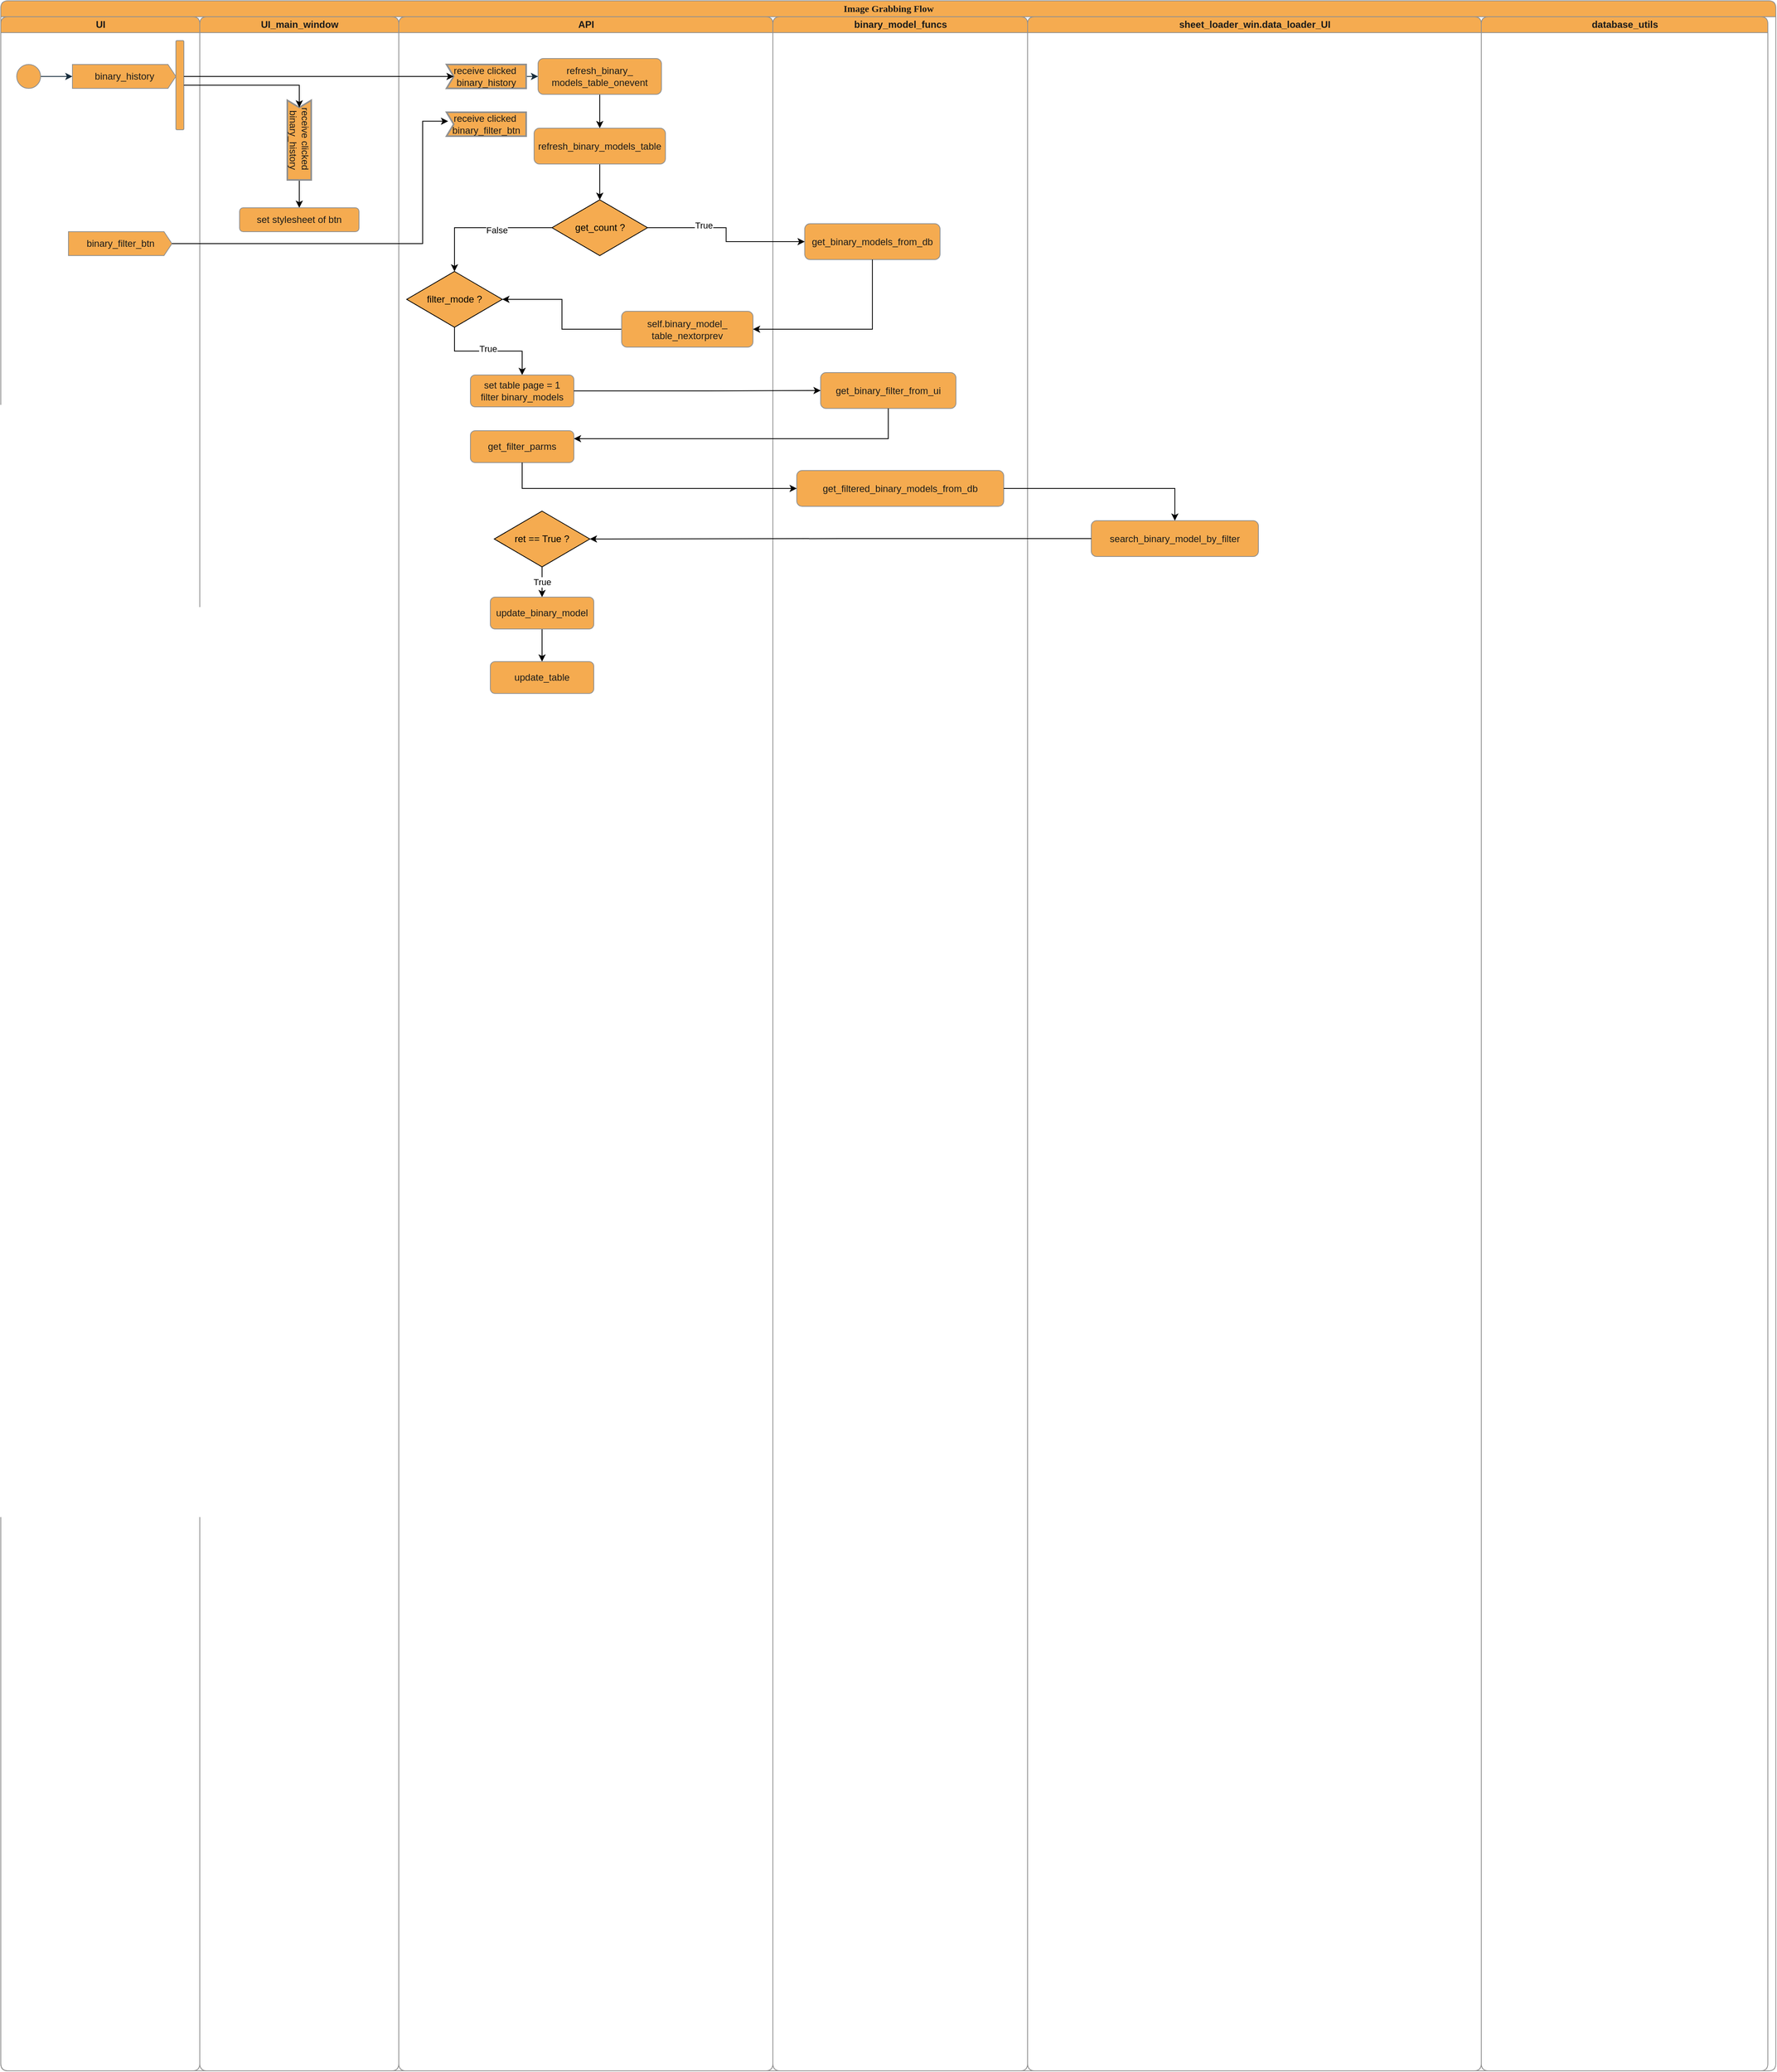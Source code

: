 <mxfile version="21.1.2" type="device">
  <diagram name="Page-1" id="0783ab3e-0a74-02c8-0abd-f7b4e66b4bec">
    <mxGraphModel dx="1703" dy="1065" grid="1" gridSize="10" guides="1" tooltips="1" connect="1" arrows="1" fold="1" page="1" pageScale="1" pageWidth="850" pageHeight="1400" background="none" math="0" shadow="0">
      <root>
        <mxCell id="0" />
        <mxCell id="1" parent="0" />
        <mxCell id="1c1d494c118603dd-1" value="Image Grabbing Flow" style="swimlane;html=1;childLayout=stackLayout;startSize=20;rounded=1;shadow=0;comic=0;labelBackgroundColor=none;strokeWidth=1;fontFamily=Verdana;fontSize=12;align=center;fillColor=#F5AB50;strokeColor=#909090;fontColor=#1A1A1A;" parent="1" vertex="1">
          <mxGeometry x="330" y="20" width="2230" height="2600" as="geometry" />
        </mxCell>
        <mxCell id="1c1d494c118603dd-2" value="UI" style="swimlane;html=1;startSize=20;labelBackgroundColor=none;fillColor=#F5AB50;strokeColor=#909090;fontColor=#1A1A1A;rounded=1;" parent="1c1d494c118603dd-1" vertex="1">
          <mxGeometry y="20" width="250" height="2580" as="geometry">
            <mxRectangle y="20" width="40" height="2770" as="alternateBounds" />
          </mxGeometry>
        </mxCell>
        <mxCell id="0ttMGwkUPAn2IfLDutRi-9" style="edgeStyle=orthogonalEdgeStyle;rounded=1;orthogonalLoop=1;jettySize=auto;html=1;strokeColor=#182E3E;fontColor=default;labelBackgroundColor=none;" parent="1c1d494c118603dd-2" source="60571a20871a0731-4" target="0ttMGwkUPAn2IfLDutRi-3" edge="1">
          <mxGeometry relative="1" as="geometry">
            <Array as="points">
              <mxPoint x="90" y="75" />
            </Array>
          </mxGeometry>
        </mxCell>
        <mxCell id="60571a20871a0731-4" value="" style="ellipse;whiteSpace=wrap;html=1;rounded=1;shadow=0;comic=0;labelBackgroundColor=none;strokeWidth=1;fillColor=#F5AB50;fontFamily=Verdana;fontSize=12;align=center;strokeColor=#909090;fontColor=#1A1A1A;" parent="1c1d494c118603dd-2" vertex="1">
          <mxGeometry x="20" y="60" width="30" height="30" as="geometry" />
        </mxCell>
        <mxCell id="0ttMGwkUPAn2IfLDutRi-3" value="binary_history" style="html=1;shadow=0;dashed=0;align=center;verticalAlign=middle;shape=mxgraph.arrows2.arrow;dy=0;dx=10;notch=0;labelBackgroundColor=none;fillColor=#F5AB50;strokeColor=#909090;fontColor=#1A1A1A;rounded=1;" parent="1c1d494c118603dd-2" vertex="1">
          <mxGeometry x="90" y="60" width="130" height="30" as="geometry" />
        </mxCell>
        <mxCell id="LzMdF5yWvqr9AUWOiEUe-1" value="" style="whiteSpace=wrap;html=1;rounded=1;shadow=0;comic=0;labelBackgroundColor=none;strokeWidth=1;fillColor=#F5AB50;fontFamily=Verdana;fontSize=12;align=center;rotation=0;direction=north;strokeColor=#909090;fontColor=#1A1A1A;" parent="1c1d494c118603dd-2" vertex="1">
          <mxGeometry x="220" y="30" width="10" height="112" as="geometry" />
        </mxCell>
        <mxCell id="ZyaZuUTQX9E7n-YZ997y-89" value="binary_filter_btn" style="html=1;shadow=0;dashed=0;align=center;verticalAlign=middle;shape=mxgraph.arrows2.arrow;dy=0;dx=10;notch=0;labelBackgroundColor=none;fillColor=#F5AB50;strokeColor=#909090;fontColor=#1A1A1A;rounded=1;" vertex="1" parent="1c1d494c118603dd-2">
          <mxGeometry x="85" y="270" width="130" height="30" as="geometry" />
        </mxCell>
        <mxCell id="1c1d494c118603dd-3" value="UI_main_window" style="swimlane;html=1;startSize=20;labelBackgroundColor=none;fillColor=#F5AB50;strokeColor=#909090;fontColor=#1A1A1A;rounded=1;" parent="1c1d494c118603dd-1" vertex="1">
          <mxGeometry x="250" y="20" width="250" height="2580" as="geometry" />
        </mxCell>
        <mxCell id="LzMdF5yWvqr9AUWOiEUe-7" style="edgeStyle=orthogonalEdgeStyle;rounded=0;orthogonalLoop=1;jettySize=auto;html=1;" parent="1c1d494c118603dd-3" source="LzMdF5yWvqr9AUWOiEUe-3" target="0ttMGwkUPAn2IfLDutRi-56" edge="1">
          <mxGeometry relative="1" as="geometry" />
        </mxCell>
        <mxCell id="LzMdF5yWvqr9AUWOiEUe-3" value="receive clicked&amp;nbsp;&lt;br&gt;binary_history" style="html=1;shape=mxgraph.sysml.accEvent;strokeWidth=2;whiteSpace=wrap;align=center;strokeColor=#909090;fontColor=#1A1A1A;fillColor=#F5AB50;labelBackgroundColor=none;rounded=1;rotation=90;" parent="1c1d494c118603dd-3" vertex="1">
          <mxGeometry x="75" y="140" width="100" height="30" as="geometry" />
        </mxCell>
        <mxCell id="0ttMGwkUPAn2IfLDutRi-56" value="set stylesheet of btn" style="rounded=1;whiteSpace=wrap;html=1;strokeColor=#909090;fontColor=#1A1A1A;fillColor=#F5AB50;labelBackgroundColor=none;" parent="1c1d494c118603dd-3" vertex="1">
          <mxGeometry x="50" y="240" width="150" height="30" as="geometry" />
        </mxCell>
        <mxCell id="iVWesP0wvM5eVoUu-c5u-1" value="API" style="swimlane;html=1;startSize=20;labelBackgroundColor=none;fillColor=#F5AB50;strokeColor=#909090;fontColor=#1A1A1A;rounded=1;" parent="1c1d494c118603dd-1" vertex="1">
          <mxGeometry x="500" y="20" width="470" height="2580" as="geometry" />
        </mxCell>
        <mxCell id="0ttMGwkUPAn2IfLDutRi-30" value="" style="edgeStyle=orthogonalEdgeStyle;rounded=1;orthogonalLoop=1;jettySize=auto;html=1;strokeColor=#182E3E;fontColor=default;labelBackgroundColor=none;" parent="iVWesP0wvM5eVoUu-c5u-1" source="0ttMGwkUPAn2IfLDutRi-20" target="0ttMGwkUPAn2IfLDutRi-29" edge="1">
          <mxGeometry relative="1" as="geometry" />
        </mxCell>
        <mxCell id="0ttMGwkUPAn2IfLDutRi-20" value="receive clicked&amp;nbsp;&lt;br&gt;binary_history" style="html=1;shape=mxgraph.sysml.accEvent;strokeWidth=2;whiteSpace=wrap;align=center;strokeColor=#909090;fontColor=#1A1A1A;fillColor=#F5AB50;labelBackgroundColor=none;rounded=1;" parent="iVWesP0wvM5eVoUu-c5u-1" vertex="1">
          <mxGeometry x="60" y="60" width="100" height="30" as="geometry" />
        </mxCell>
        <mxCell id="ZyaZuUTQX9E7n-YZ997y-1" style="edgeStyle=orthogonalEdgeStyle;rounded=0;orthogonalLoop=1;jettySize=auto;html=1;entryX=0.5;entryY=0;entryDx=0;entryDy=0;" edge="1" parent="iVWesP0wvM5eVoUu-c5u-1" source="0ttMGwkUPAn2IfLDutRi-29" target="LzMdF5yWvqr9AUWOiEUe-11">
          <mxGeometry relative="1" as="geometry" />
        </mxCell>
        <mxCell id="0ttMGwkUPAn2IfLDutRi-29" value="refresh_binary_&lt;br&gt;models_table_onevent" style="rounded=1;whiteSpace=wrap;html=1;strokeColor=#909090;fontColor=#1A1A1A;fillColor=#F5AB50;labelBackgroundColor=none;" parent="iVWesP0wvM5eVoUu-c5u-1" vertex="1">
          <mxGeometry x="175" y="52.5" width="155" height="45" as="geometry" />
        </mxCell>
        <mxCell id="ZyaZuUTQX9E7n-YZ997y-5" style="edgeStyle=orthogonalEdgeStyle;rounded=0;orthogonalLoop=1;jettySize=auto;html=1;entryX=0.5;entryY=0;entryDx=0;entryDy=0;" edge="1" parent="iVWesP0wvM5eVoUu-c5u-1" source="LzMdF5yWvqr9AUWOiEUe-11" target="ZyaZuUTQX9E7n-YZ997y-6">
          <mxGeometry relative="1" as="geometry">
            <mxPoint x="252.5" y="230" as="targetPoint" />
          </mxGeometry>
        </mxCell>
        <mxCell id="LzMdF5yWvqr9AUWOiEUe-11" value="refresh_binary_models_table" style="rounded=1;whiteSpace=wrap;html=1;strokeColor=#909090;fontColor=#1A1A1A;fillColor=#F5AB50;labelBackgroundColor=none;" parent="iVWesP0wvM5eVoUu-c5u-1" vertex="1">
          <mxGeometry x="170" y="140" width="165" height="45" as="geometry" />
        </mxCell>
        <mxCell id="ZyaZuUTQX9E7n-YZ997y-12" style="edgeStyle=orthogonalEdgeStyle;rounded=0;orthogonalLoop=1;jettySize=auto;html=1;entryX=0.5;entryY=0;entryDx=0;entryDy=0;" edge="1" parent="iVWesP0wvM5eVoUu-c5u-1" source="ZyaZuUTQX9E7n-YZ997y-6" target="ZyaZuUTQX9E7n-YZ997y-13">
          <mxGeometry relative="1" as="geometry">
            <mxPoint x="90" y="320" as="targetPoint" />
          </mxGeometry>
        </mxCell>
        <mxCell id="ZyaZuUTQX9E7n-YZ997y-14" value="False" style="edgeLabel;html=1;align=center;verticalAlign=middle;resizable=0;points=[];" vertex="1" connectable="0" parent="ZyaZuUTQX9E7n-YZ997y-12">
          <mxGeometry x="-0.216" y="3" relative="1" as="geometry">
            <mxPoint as="offset" />
          </mxGeometry>
        </mxCell>
        <mxCell id="ZyaZuUTQX9E7n-YZ997y-6" value="get_count ?" style="rhombus;whiteSpace=wrap;html=1;fillColor=#f5ab50;" vertex="1" parent="iVWesP0wvM5eVoUu-c5u-1">
          <mxGeometry x="192.5" y="230" width="120" height="70" as="geometry" />
        </mxCell>
        <mxCell id="ZyaZuUTQX9E7n-YZ997y-15" style="edgeStyle=orthogonalEdgeStyle;rounded=0;orthogonalLoop=1;jettySize=auto;html=1;entryX=1;entryY=0.5;entryDx=0;entryDy=0;" edge="1" parent="iVWesP0wvM5eVoUu-c5u-1" source="ZyaZuUTQX9E7n-YZ997y-10" target="ZyaZuUTQX9E7n-YZ997y-13">
          <mxGeometry relative="1" as="geometry" />
        </mxCell>
        <mxCell id="ZyaZuUTQX9E7n-YZ997y-10" value="self.binary_model_&lt;br&gt;table_nextorprev" style="rounded=1;whiteSpace=wrap;html=1;strokeColor=#909090;fontColor=#1A1A1A;fillColor=#F5AB50;labelBackgroundColor=none;" vertex="1" parent="iVWesP0wvM5eVoUu-c5u-1">
          <mxGeometry x="280" y="370" width="165" height="45" as="geometry" />
        </mxCell>
        <mxCell id="ZyaZuUTQX9E7n-YZ997y-16" style="edgeStyle=orthogonalEdgeStyle;rounded=0;orthogonalLoop=1;jettySize=auto;html=1;entryX=0.5;entryY=0;entryDx=0;entryDy=0;" edge="1" parent="iVWesP0wvM5eVoUu-c5u-1" source="ZyaZuUTQX9E7n-YZ997y-13" target="ZyaZuUTQX9E7n-YZ997y-17">
          <mxGeometry relative="1" as="geometry">
            <mxPoint x="70" y="440" as="targetPoint" />
          </mxGeometry>
        </mxCell>
        <mxCell id="ZyaZuUTQX9E7n-YZ997y-18" value="True" style="edgeLabel;html=1;align=center;verticalAlign=middle;resizable=0;points=[];" vertex="1" connectable="0" parent="ZyaZuUTQX9E7n-YZ997y-16">
          <mxGeometry x="-0.005" y="3" relative="1" as="geometry">
            <mxPoint as="offset" />
          </mxGeometry>
        </mxCell>
        <mxCell id="ZyaZuUTQX9E7n-YZ997y-13" value="filter_mode ?" style="rhombus;whiteSpace=wrap;html=1;fillColor=#f5ab50;" vertex="1" parent="iVWesP0wvM5eVoUu-c5u-1">
          <mxGeometry x="10" y="320" width="120" height="70" as="geometry" />
        </mxCell>
        <mxCell id="ZyaZuUTQX9E7n-YZ997y-17" value="set table page = 1&lt;br&gt;filter binary_models" style="rounded=1;whiteSpace=wrap;html=1;strokeColor=#909090;fontColor=#1A1A1A;fillColor=#F5AB50;labelBackgroundColor=none;" vertex="1" parent="iVWesP0wvM5eVoUu-c5u-1">
          <mxGeometry x="90" y="450" width="130" height="40" as="geometry" />
        </mxCell>
        <mxCell id="ZyaZuUTQX9E7n-YZ997y-75" value="get_filter_parms" style="rounded=1;whiteSpace=wrap;html=1;strokeColor=#909090;fontColor=#1A1A1A;fillColor=#F5AB50;labelBackgroundColor=none;" vertex="1" parent="iVWesP0wvM5eVoUu-c5u-1">
          <mxGeometry x="90" y="520" width="130" height="40" as="geometry" />
        </mxCell>
        <mxCell id="ZyaZuUTQX9E7n-YZ997y-86" value="True" style="edgeStyle=orthogonalEdgeStyle;rounded=0;orthogonalLoop=1;jettySize=auto;html=1;" edge="1" parent="iVWesP0wvM5eVoUu-c5u-1" source="ZyaZuUTQX9E7n-YZ997y-84" target="ZyaZuUTQX9E7n-YZ997y-85">
          <mxGeometry relative="1" as="geometry" />
        </mxCell>
        <mxCell id="ZyaZuUTQX9E7n-YZ997y-84" value="ret == True ?" style="rhombus;whiteSpace=wrap;html=1;fillColor=#f5ab50;" vertex="1" parent="iVWesP0wvM5eVoUu-c5u-1">
          <mxGeometry x="120" y="621" width="120" height="70" as="geometry" />
        </mxCell>
        <mxCell id="ZyaZuUTQX9E7n-YZ997y-88" style="edgeStyle=orthogonalEdgeStyle;rounded=0;orthogonalLoop=1;jettySize=auto;html=1;" edge="1" parent="iVWesP0wvM5eVoUu-c5u-1" source="ZyaZuUTQX9E7n-YZ997y-85" target="ZyaZuUTQX9E7n-YZ997y-87">
          <mxGeometry relative="1" as="geometry" />
        </mxCell>
        <mxCell id="ZyaZuUTQX9E7n-YZ997y-85" value="update_binary_model" style="rounded=1;whiteSpace=wrap;html=1;strokeColor=#909090;fontColor=#1A1A1A;fillColor=#F5AB50;labelBackgroundColor=none;" vertex="1" parent="iVWesP0wvM5eVoUu-c5u-1">
          <mxGeometry x="115" y="729" width="130" height="40" as="geometry" />
        </mxCell>
        <mxCell id="ZyaZuUTQX9E7n-YZ997y-87" value="update_table" style="rounded=1;whiteSpace=wrap;html=1;strokeColor=#909090;fontColor=#1A1A1A;fillColor=#F5AB50;labelBackgroundColor=none;" vertex="1" parent="iVWesP0wvM5eVoUu-c5u-1">
          <mxGeometry x="115" y="810" width="130" height="40" as="geometry" />
        </mxCell>
        <mxCell id="ZyaZuUTQX9E7n-YZ997y-91" value="receive clicked&amp;nbsp;&lt;br&gt;binary_filter_btn" style="html=1;shape=mxgraph.sysml.accEvent;strokeWidth=2;whiteSpace=wrap;align=center;strokeColor=#909090;fontColor=#1A1A1A;fillColor=#F5AB50;labelBackgroundColor=none;rounded=1;" vertex="1" parent="iVWesP0wvM5eVoUu-c5u-1">
          <mxGeometry x="60" y="120" width="100" height="30" as="geometry" />
        </mxCell>
        <mxCell id="LzMdF5yWvqr9AUWOiEUe-51" value="binary_model_funcs" style="swimlane;html=1;startSize=20;labelBackgroundColor=none;fillColor=#F5AB50;strokeColor=#909090;fontColor=#1A1A1A;rounded=1;" parent="1c1d494c118603dd-1" vertex="1">
          <mxGeometry x="970" y="20" width="320" height="2580" as="geometry">
            <mxRectangle y="20" width="40" height="2770" as="alternateBounds" />
          </mxGeometry>
        </mxCell>
        <mxCell id="ZyaZuUTQX9E7n-YZ997y-2" value="get_binary_models_from_db" style="rounded=1;whiteSpace=wrap;html=1;strokeColor=#909090;fontColor=#1A1A1A;fillColor=#F5AB50;labelBackgroundColor=none;" vertex="1" parent="LzMdF5yWvqr9AUWOiEUe-51">
          <mxGeometry x="40" y="260" width="170" height="45" as="geometry" />
        </mxCell>
        <mxCell id="ZyaZuUTQX9E7n-YZ997y-20" value="get_binary_filter_from_ui" style="rounded=1;whiteSpace=wrap;html=1;strokeColor=#909090;fontColor=#1A1A1A;fillColor=#F5AB50;labelBackgroundColor=none;" vertex="1" parent="LzMdF5yWvqr9AUWOiEUe-51">
          <mxGeometry x="60" y="447" width="170" height="45" as="geometry" />
        </mxCell>
        <mxCell id="ZyaZuUTQX9E7n-YZ997y-78" value="get_filtered_binary_models_from_db" style="rounded=1;whiteSpace=wrap;html=1;strokeColor=#909090;fontColor=#1A1A1A;fillColor=#F5AB50;labelBackgroundColor=none;" vertex="1" parent="LzMdF5yWvqr9AUWOiEUe-51">
          <mxGeometry x="30" y="570" width="260" height="45" as="geometry" />
        </mxCell>
        <mxCell id="1c1d494c118603dd-4" value="sheet_loader_win.data_loader_UI" style="swimlane;html=1;startSize=20;labelBackgroundColor=none;fillColor=#F5AB50;strokeColor=#909090;fontColor=#1A1A1A;rounded=1;" parent="1c1d494c118603dd-1" vertex="1">
          <mxGeometry x="1290" y="20" width="570" height="2580" as="geometry" />
        </mxCell>
        <mxCell id="ZyaZuUTQX9E7n-YZ997y-80" value="search_binary_model_by_filter" style="rounded=1;whiteSpace=wrap;html=1;strokeColor=#909090;fontColor=#1A1A1A;fillColor=#F5AB50;labelBackgroundColor=none;" vertex="1" parent="1c1d494c118603dd-4">
          <mxGeometry x="80" y="633" width="210" height="45" as="geometry" />
        </mxCell>
        <mxCell id="f0cCqiSa7wZxdSKkSSJp-26" value="database_utils" style="swimlane;html=1;startSize=20;labelBackgroundColor=none;fillColor=#F5AB50;strokeColor=#909090;fontColor=#1A1A1A;rounded=1;" parent="1c1d494c118603dd-1" vertex="1">
          <mxGeometry x="1860" y="20" width="360" height="2580" as="geometry" />
        </mxCell>
        <mxCell id="LzMdF5yWvqr9AUWOiEUe-4" style="edgeStyle=orthogonalEdgeStyle;rounded=0;orthogonalLoop=1;jettySize=auto;html=1;entryX=0;entryY=0.5;entryDx=9;entryDy=0;entryPerimeter=0;" parent="1c1d494c118603dd-1" source="LzMdF5yWvqr9AUWOiEUe-1" target="0ttMGwkUPAn2IfLDutRi-20" edge="1">
          <mxGeometry relative="1" as="geometry">
            <Array as="points">
              <mxPoint x="300" y="95" />
              <mxPoint x="300" y="95" />
            </Array>
          </mxGeometry>
        </mxCell>
        <mxCell id="LzMdF5yWvqr9AUWOiEUe-5" style="edgeStyle=orthogonalEdgeStyle;rounded=0;orthogonalLoop=1;jettySize=auto;html=1;entryX=0;entryY=0.5;entryDx=9;entryDy=0;entryPerimeter=0;" parent="1c1d494c118603dd-1" source="LzMdF5yWvqr9AUWOiEUe-1" target="LzMdF5yWvqr9AUWOiEUe-3" edge="1">
          <mxGeometry relative="1" as="geometry">
            <Array as="points">
              <mxPoint x="375" y="106" />
            </Array>
          </mxGeometry>
        </mxCell>
        <mxCell id="ZyaZuUTQX9E7n-YZ997y-7" style="edgeStyle=orthogonalEdgeStyle;rounded=0;orthogonalLoop=1;jettySize=auto;html=1;entryX=0;entryY=0.5;entryDx=0;entryDy=0;" edge="1" parent="1c1d494c118603dd-1" source="ZyaZuUTQX9E7n-YZ997y-6" target="ZyaZuUTQX9E7n-YZ997y-2">
          <mxGeometry relative="1" as="geometry" />
        </mxCell>
        <mxCell id="ZyaZuUTQX9E7n-YZ997y-8" value="True" style="edgeLabel;html=1;align=center;verticalAlign=middle;resizable=0;points=[];" vertex="1" connectable="0" parent="ZyaZuUTQX9E7n-YZ997y-7">
          <mxGeometry x="-0.35" y="3" relative="1" as="geometry">
            <mxPoint as="offset" />
          </mxGeometry>
        </mxCell>
        <mxCell id="ZyaZuUTQX9E7n-YZ997y-11" style="edgeStyle=orthogonalEdgeStyle;rounded=0;orthogonalLoop=1;jettySize=auto;html=1;entryX=1;entryY=0.5;entryDx=0;entryDy=0;" edge="1" parent="1c1d494c118603dd-1" source="ZyaZuUTQX9E7n-YZ997y-2" target="ZyaZuUTQX9E7n-YZ997y-10">
          <mxGeometry relative="1" as="geometry">
            <Array as="points">
              <mxPoint x="1095" y="413" />
            </Array>
          </mxGeometry>
        </mxCell>
        <mxCell id="ZyaZuUTQX9E7n-YZ997y-21" style="edgeStyle=orthogonalEdgeStyle;rounded=0;orthogonalLoop=1;jettySize=auto;html=1;entryX=0;entryY=0.5;entryDx=0;entryDy=0;" edge="1" parent="1c1d494c118603dd-1" source="ZyaZuUTQX9E7n-YZ997y-17" target="ZyaZuUTQX9E7n-YZ997y-20">
          <mxGeometry relative="1" as="geometry" />
        </mxCell>
        <mxCell id="ZyaZuUTQX9E7n-YZ997y-76" style="edgeStyle=orthogonalEdgeStyle;rounded=0;orthogonalLoop=1;jettySize=auto;html=1;entryX=1;entryY=0.25;entryDx=0;entryDy=0;" edge="1" parent="1c1d494c118603dd-1" source="ZyaZuUTQX9E7n-YZ997y-20" target="ZyaZuUTQX9E7n-YZ997y-75">
          <mxGeometry relative="1" as="geometry">
            <Array as="points">
              <mxPoint x="1115" y="550" />
            </Array>
          </mxGeometry>
        </mxCell>
        <mxCell id="ZyaZuUTQX9E7n-YZ997y-79" style="edgeStyle=orthogonalEdgeStyle;rounded=0;orthogonalLoop=1;jettySize=auto;html=1;entryX=0;entryY=0.5;entryDx=0;entryDy=0;" edge="1" parent="1c1d494c118603dd-1" source="ZyaZuUTQX9E7n-YZ997y-75" target="ZyaZuUTQX9E7n-YZ997y-78">
          <mxGeometry relative="1" as="geometry">
            <Array as="points">
              <mxPoint x="655" y="613" />
            </Array>
          </mxGeometry>
        </mxCell>
        <mxCell id="ZyaZuUTQX9E7n-YZ997y-81" style="edgeStyle=orthogonalEdgeStyle;rounded=0;orthogonalLoop=1;jettySize=auto;html=1;entryX=0.5;entryY=0;entryDx=0;entryDy=0;" edge="1" parent="1c1d494c118603dd-1" source="ZyaZuUTQX9E7n-YZ997y-78" target="ZyaZuUTQX9E7n-YZ997y-80">
          <mxGeometry relative="1" as="geometry" />
        </mxCell>
        <mxCell id="ZyaZuUTQX9E7n-YZ997y-82" style="edgeStyle=orthogonalEdgeStyle;rounded=0;orthogonalLoop=1;jettySize=auto;html=1;" edge="1" parent="1c1d494c118603dd-1" source="ZyaZuUTQX9E7n-YZ997y-80" target="ZyaZuUTQX9E7n-YZ997y-84">
          <mxGeometry relative="1" as="geometry">
            <mxPoint x="760" y="675.5" as="targetPoint" />
          </mxGeometry>
        </mxCell>
        <mxCell id="ZyaZuUTQX9E7n-YZ997y-90" style="edgeStyle=orthogonalEdgeStyle;rounded=0;orthogonalLoop=1;jettySize=auto;html=1;entryX=0.02;entryY=0.375;entryDx=0;entryDy=0;entryPerimeter=0;" edge="1" parent="1c1d494c118603dd-1" source="ZyaZuUTQX9E7n-YZ997y-89" target="ZyaZuUTQX9E7n-YZ997y-91">
          <mxGeometry relative="1" as="geometry">
            <mxPoint x="160" y="420" as="targetPoint" />
            <Array as="points">
              <mxPoint x="530" y="305" />
              <mxPoint x="530" y="151" />
            </Array>
          </mxGeometry>
        </mxCell>
      </root>
    </mxGraphModel>
  </diagram>
</mxfile>

